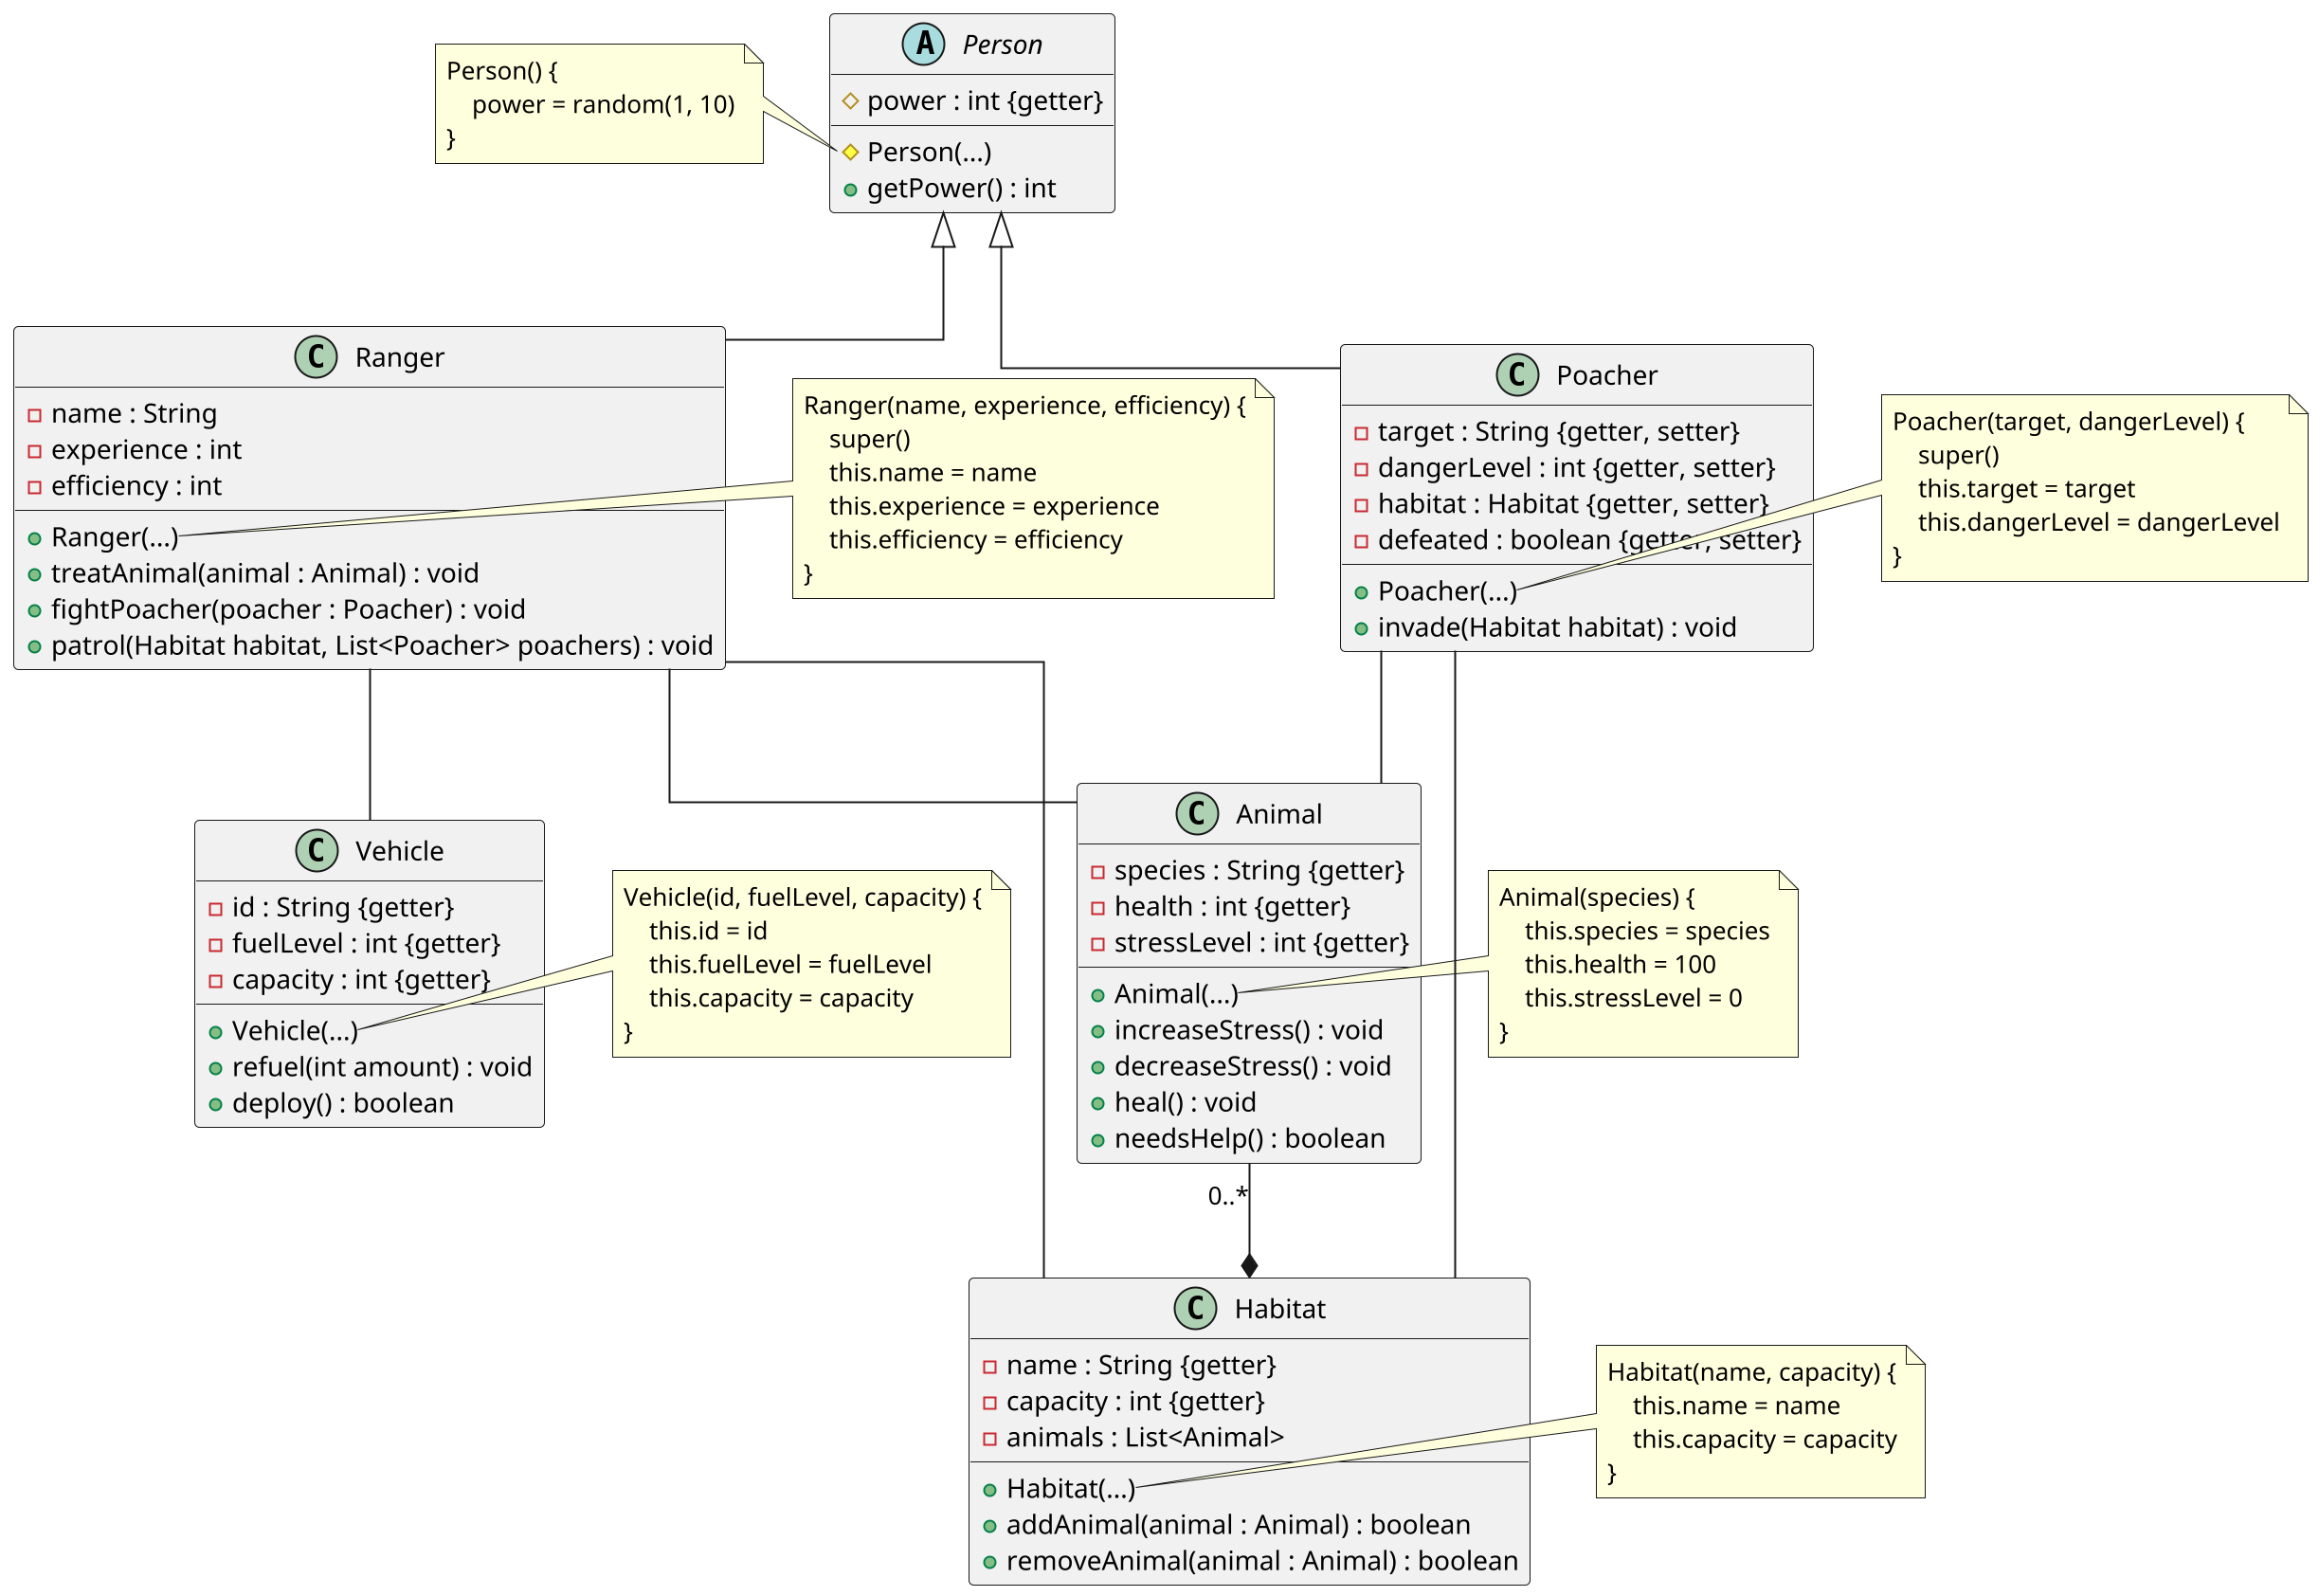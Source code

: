 @startuml Class Diagram 1
scale 2

skinparam linetype ortho

abstract class Person {
    #power : int {getter}

    #Person(...)
    +getPower() : int
}

note left of Person::Person
    Person() {
        power = random(1, 10)
    }
end note

class Ranger {
    -name : String
    -experience : int
    -efficiency : int

    +Ranger(...)
    +treatAnimal(animal : Animal) : void
    +fightPoacher(poacher : Poacher) : void
    +patrol(Habitat habitat, List<Poacher> poachers) : void
}

note right of Ranger::Ranger
    Ranger(name, experience, efficiency) {
        super()
        this.name = name
        this.experience = experience
        this.efficiency = efficiency
    }
end note

class Poacher {
    -target : String {getter, setter}
    -dangerLevel : int {getter, setter}
    -habitat : Habitat {getter, setter}
    -defeated : boolean {getter, setter}

    +Poacher(...)
    +invade(Habitat habitat) : void
}

note right of Poacher::Poacher
    Poacher(target, dangerLevel) {
        super()
        this.target = target
        this.dangerLevel = dangerLevel
    }
end note

class Animal {
    -species : String {getter}
    -health : int {getter}
    -stressLevel : int {getter}

    +Animal(...)
    +increaseStress() : void
    +decreaseStress() : void
    +heal() : void
    +needsHelp() : boolean
}

note right of Animal::Animal
    Animal(species) {
        this.species = species
        this.health = 100
        this.stressLevel = 0
    }
end note

class Habitat {
    -name : String {getter}
    -capacity : int {getter}
    -animals : List<Animal>

    +Habitat(...)
    +addAnimal(animal : Animal) : boolean
    +removeAnimal(animal : Animal) : boolean
}

note right of Habitat::Habitat
    Habitat(name, capacity) {
        this.name = name
        this.capacity = capacity
    }
end note

class Vehicle {
    -id : String {getter}
    -fuelLevel : int {getter}
    -capacity : int {getter}

    +Vehicle(...)
    +refuel(int amount) : void
    +deploy() : boolean
}

note right of Vehicle::Vehicle
    Vehicle(id, fuelLevel, capacity) {
        this.id = id
        this.fuelLevel = fuelLevel
        this.capacity = capacity
    }
end note

Ranger -down-|> Person
Ranger -- Habitat
Ranger -- Vehicle
Ranger -- Animal

Poacher -down-|> Person
Poacher -- Habitat
Poacher -- Animal

Animal "0..*" --* Habitat

Person -[hidden]-> Ranger
Person -[hidden]-> Poacher
' Ranger -[hidden]-> Habitat
' Poacher -[hidden]-> Habitat
' Habitat -[hidden]-> Animal
' Ranger -[hidden]-> Vehicle

@enduml